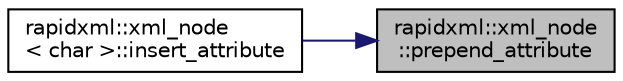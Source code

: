 digraph "rapidxml::xml_node::prepend_attribute"
{
 // LATEX_PDF_SIZE
  edge [fontname="Helvetica",fontsize="10",labelfontname="Helvetica",labelfontsize="10"];
  node [fontname="Helvetica",fontsize="10",shape=record];
  rankdir="RL";
  Node1 [label="rapidxml::xml_node\l::prepend_attribute",height=0.2,width=0.4,color="black", fillcolor="grey75", style="filled", fontcolor="black",tooltip=" "];
  Node1 -> Node2 [dir="back",color="midnightblue",fontsize="10",style="solid",fontname="Helvetica"];
  Node2 [label="rapidxml::xml_node\l\< char \>::insert_attribute",height=0.2,width=0.4,color="black", fillcolor="white", style="filled",URL="$classrapidxml_1_1xml__node.html#a9fe659cdf4a5b3bbf5e8ffc98db5a84f",tooltip=" "];
}
